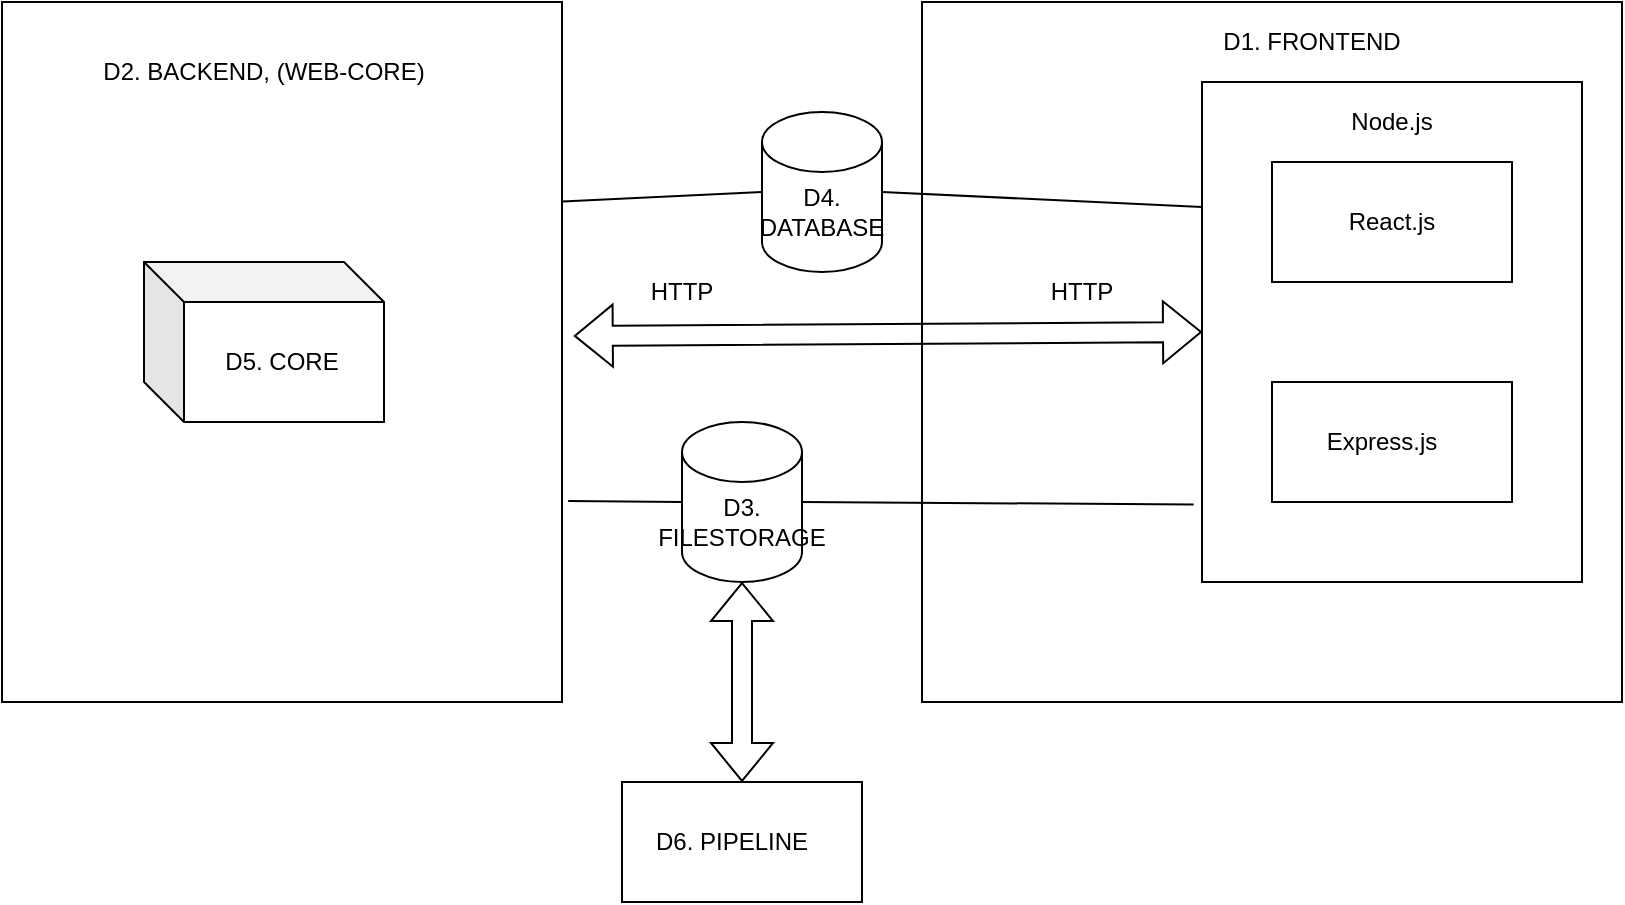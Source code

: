 <mxfile version="18.1.3" type="device"><diagram id="4FWGYBgGyfndmw39Y_TN" name="Page-1"><mxGraphModel dx="2067" dy="646" grid="1" gridSize="10" guides="1" tooltips="1" connect="1" arrows="1" fold="1" page="1" pageScale="1" pageWidth="827" pageHeight="1169" math="0" shadow="0"><root><mxCell id="0"/><mxCell id="1" parent="0"/><mxCell id="BD-BD4ofNveB-jqIzGAW-11" value="" style="whiteSpace=wrap;html=1;aspect=fixed;" parent="1" vertex="1"><mxGeometry x="350" width="350" height="350" as="geometry"/></mxCell><mxCell id="BD-BD4ofNveB-jqIzGAW-5" value="" style="rounded=0;whiteSpace=wrap;html=1;" parent="1" vertex="1"><mxGeometry x="490" y="40" width="190" height="250" as="geometry"/></mxCell><mxCell id="BD-BD4ofNveB-jqIzGAW-1" value="" style="rounded=0;whiteSpace=wrap;html=1;" parent="1" vertex="1"><mxGeometry x="-110" width="280" height="350" as="geometry"/></mxCell><mxCell id="BD-BD4ofNveB-jqIzGAW-2" value="" style="rounded=0;whiteSpace=wrap;html=1;" parent="1" vertex="1"><mxGeometry x="525" y="190" width="120" height="60" as="geometry"/></mxCell><mxCell id="BD-BD4ofNveB-jqIzGAW-3" value="" style="shape=cylinder3;whiteSpace=wrap;html=1;boundedLbl=1;backgroundOutline=1;size=15;" parent="1" vertex="1"><mxGeometry x="270" y="55" width="60" height="80" as="geometry"/></mxCell><mxCell id="BD-BD4ofNveB-jqIzGAW-4" value="" style="rounded=0;whiteSpace=wrap;html=1;" parent="1" vertex="1"><mxGeometry x="525" y="80" width="120" height="60" as="geometry"/></mxCell><mxCell id="BD-BD4ofNveB-jqIzGAW-6" value="D2. BACKEND, (WEB-CORE)" style="text;html=1;strokeColor=none;fillColor=none;align=center;verticalAlign=middle;whiteSpace=wrap;rounded=0;" parent="1" vertex="1"><mxGeometry x="-69" y="20" width="180" height="30" as="geometry"/></mxCell><mxCell id="BD-BD4ofNveB-jqIzGAW-7" value="D4. DATABASE" style="text;html=1;strokeColor=none;fillColor=none;align=center;verticalAlign=middle;whiteSpace=wrap;rounded=0;" parent="1" vertex="1"><mxGeometry x="280" y="95" width="40" height="20" as="geometry"/></mxCell><mxCell id="BD-BD4ofNveB-jqIzGAW-8" value="Node.js" style="text;html=1;strokeColor=none;fillColor=none;align=center;verticalAlign=middle;whiteSpace=wrap;rounded=0;" parent="1" vertex="1"><mxGeometry x="565" y="50" width="40" height="20" as="geometry"/></mxCell><mxCell id="BD-BD4ofNveB-jqIzGAW-9" value="React.js" style="text;html=1;strokeColor=none;fillColor=none;align=center;verticalAlign=middle;whiteSpace=wrap;rounded=0;" parent="1" vertex="1"><mxGeometry x="565" y="100" width="40" height="20" as="geometry"/></mxCell><mxCell id="BD-BD4ofNveB-jqIzGAW-10" value="Express.js" style="text;html=1;strokeColor=none;fillColor=none;align=center;verticalAlign=middle;whiteSpace=wrap;rounded=0;" parent="1" vertex="1"><mxGeometry x="560" y="210" width="40" height="20" as="geometry"/></mxCell><mxCell id="BD-BD4ofNveB-jqIzGAW-12" value="D1. FRONTEND" style="text;html=1;strokeColor=none;fillColor=none;align=center;verticalAlign=middle;whiteSpace=wrap;rounded=0;" parent="1" vertex="1"><mxGeometry x="490" y="10" width="110" height="20" as="geometry"/></mxCell><mxCell id="BD-BD4ofNveB-jqIzGAW-13" value="" style="endArrow=none;html=1;entryX=0;entryY=0.5;entryDx=0;entryDy=0;entryPerimeter=0;exitX=1.001;exitY=0.285;exitDx=0;exitDy=0;exitPerimeter=0;" parent="1" source="BD-BD4ofNveB-jqIzGAW-1" target="BD-BD4ofNveB-jqIzGAW-3" edge="1"><mxGeometry width="50" height="50" relative="1" as="geometry"><mxPoint x="160" y="90" as="sourcePoint"/><mxPoint x="310" y="245" as="targetPoint"/></mxGeometry></mxCell><mxCell id="BD-BD4ofNveB-jqIzGAW-14" value="" style="endArrow=none;html=1;exitX=1;exitY=0.5;exitDx=0;exitDy=0;exitPerimeter=0;entryX=0;entryY=0.25;entryDx=0;entryDy=0;" parent="1" source="BD-BD4ofNveB-jqIzGAW-3" target="BD-BD4ofNveB-jqIzGAW-5" edge="1"><mxGeometry width="50" height="50" relative="1" as="geometry"><mxPoint x="200" y="400" as="sourcePoint"/><mxPoint x="490" y="190" as="targetPoint"/></mxGeometry></mxCell><mxCell id="Zo2L4uMqTgtJ8KRRT2xD-1" value="" style="shape=cylinder3;whiteSpace=wrap;html=1;boundedLbl=1;backgroundOutline=1;size=15;" parent="1" vertex="1"><mxGeometry x="230" y="210" width="60" height="80" as="geometry"/></mxCell><mxCell id="Zo2L4uMqTgtJ8KRRT2xD-2" value="D3. FILESTORAGE" style="text;html=1;strokeColor=none;fillColor=none;align=center;verticalAlign=middle;whiteSpace=wrap;rounded=0;" parent="1" vertex="1"><mxGeometry x="240" y="250" width="40" height="20" as="geometry"/></mxCell><mxCell id="Zo2L4uMqTgtJ8KRRT2xD-3" value="" style="endArrow=none;html=1;rounded=0;exitX=0;exitY=0.5;exitDx=0;exitDy=0;exitPerimeter=0;entryX=1.011;entryY=0.713;entryDx=0;entryDy=0;entryPerimeter=0;" parent="1" source="Zo2L4uMqTgtJ8KRRT2xD-1" edge="1" target="BD-BD4ofNveB-jqIzGAW-1"><mxGeometry width="50" height="50" relative="1" as="geometry"><mxPoint x="160" y="285" as="sourcePoint"/><mxPoint x="170" y="175" as="targetPoint"/></mxGeometry></mxCell><mxCell id="Zo2L4uMqTgtJ8KRRT2xD-4" value="" style="endArrow=none;html=1;rounded=0;exitX=1;exitY=0.5;exitDx=0;exitDy=0;exitPerimeter=0;entryX=-0.022;entryY=0.845;entryDx=0;entryDy=0;entryPerimeter=0;" parent="1" source="Zo2L4uMqTgtJ8KRRT2xD-1" target="BD-BD4ofNveB-jqIzGAW-5" edge="1"><mxGeometry width="50" height="50" relative="1" as="geometry"><mxPoint x="370" y="430" as="sourcePoint"/><mxPoint x="420" y="195" as="targetPoint"/></mxGeometry></mxCell><mxCell id="y_y7ZQJ-EsRXqOAOeTLb-5" value="HTTP" style="text;html=1;strokeColor=none;fillColor=none;align=center;verticalAlign=middle;whiteSpace=wrap;rounded=0;" vertex="1" parent="1"><mxGeometry x="400" y="130" width="60" height="30" as="geometry"/></mxCell><mxCell id="y_y7ZQJ-EsRXqOAOeTLb-7" value="" style="shape=cube;whiteSpace=wrap;html=1;boundedLbl=1;backgroundOutline=1;darkOpacity=0.05;darkOpacity2=0.1;" vertex="1" parent="1"><mxGeometry x="-39" y="130" width="120" height="80" as="geometry"/></mxCell><mxCell id="y_y7ZQJ-EsRXqOAOeTLb-8" value="D5. CORE" style="text;html=1;strokeColor=none;fillColor=none;align=center;verticalAlign=middle;whiteSpace=wrap;rounded=0;" vertex="1" parent="1"><mxGeometry y="165" width="60" height="30" as="geometry"/></mxCell><mxCell id="y_y7ZQJ-EsRXqOAOeTLb-9" value="" style="rounded=0;whiteSpace=wrap;html=1;" vertex="1" parent="1"><mxGeometry x="200" y="390" width="120" height="60" as="geometry"/></mxCell><mxCell id="y_y7ZQJ-EsRXqOAOeTLb-10" value="D6. PIPELINE" style="text;html=1;strokeColor=none;fillColor=none;align=center;verticalAlign=middle;whiteSpace=wrap;rounded=0;" vertex="1" parent="1"><mxGeometry x="210" y="405" width="90" height="30" as="geometry"/></mxCell><mxCell id="y_y7ZQJ-EsRXqOAOeTLb-11" value="" style="shape=flexArrow;endArrow=classic;startArrow=classic;html=1;rounded=0;exitX=1.021;exitY=0.477;exitDx=0;exitDy=0;exitPerimeter=0;entryX=0;entryY=0.5;entryDx=0;entryDy=0;" edge="1" parent="1" source="BD-BD4ofNveB-jqIzGAW-1" target="BD-BD4ofNveB-jqIzGAW-5"><mxGeometry width="100" height="100" relative="1" as="geometry"><mxPoint x="220" y="240" as="sourcePoint"/><mxPoint x="360" y="165" as="targetPoint"/></mxGeometry></mxCell><mxCell id="y_y7ZQJ-EsRXqOAOeTLb-12" value="" style="shape=flexArrow;endArrow=classic;startArrow=classic;html=1;rounded=0;entryX=0.5;entryY=1;entryDx=0;entryDy=0;entryPerimeter=0;exitX=0.5;exitY=0;exitDx=0;exitDy=0;" edge="1" parent="1" source="y_y7ZQJ-EsRXqOAOeTLb-9" target="Zo2L4uMqTgtJ8KRRT2xD-1"><mxGeometry width="100" height="100" relative="1" as="geometry"><mxPoint x="400" y="500" as="sourcePoint"/><mxPoint x="500" y="400" as="targetPoint"/></mxGeometry></mxCell><mxCell id="y_y7ZQJ-EsRXqOAOeTLb-13" value="HTTP" style="text;html=1;strokeColor=none;fillColor=none;align=center;verticalAlign=middle;whiteSpace=wrap;rounded=0;" vertex="1" parent="1"><mxGeometry x="200" y="130" width="60" height="30" as="geometry"/></mxCell></root></mxGraphModel></diagram></mxfile>